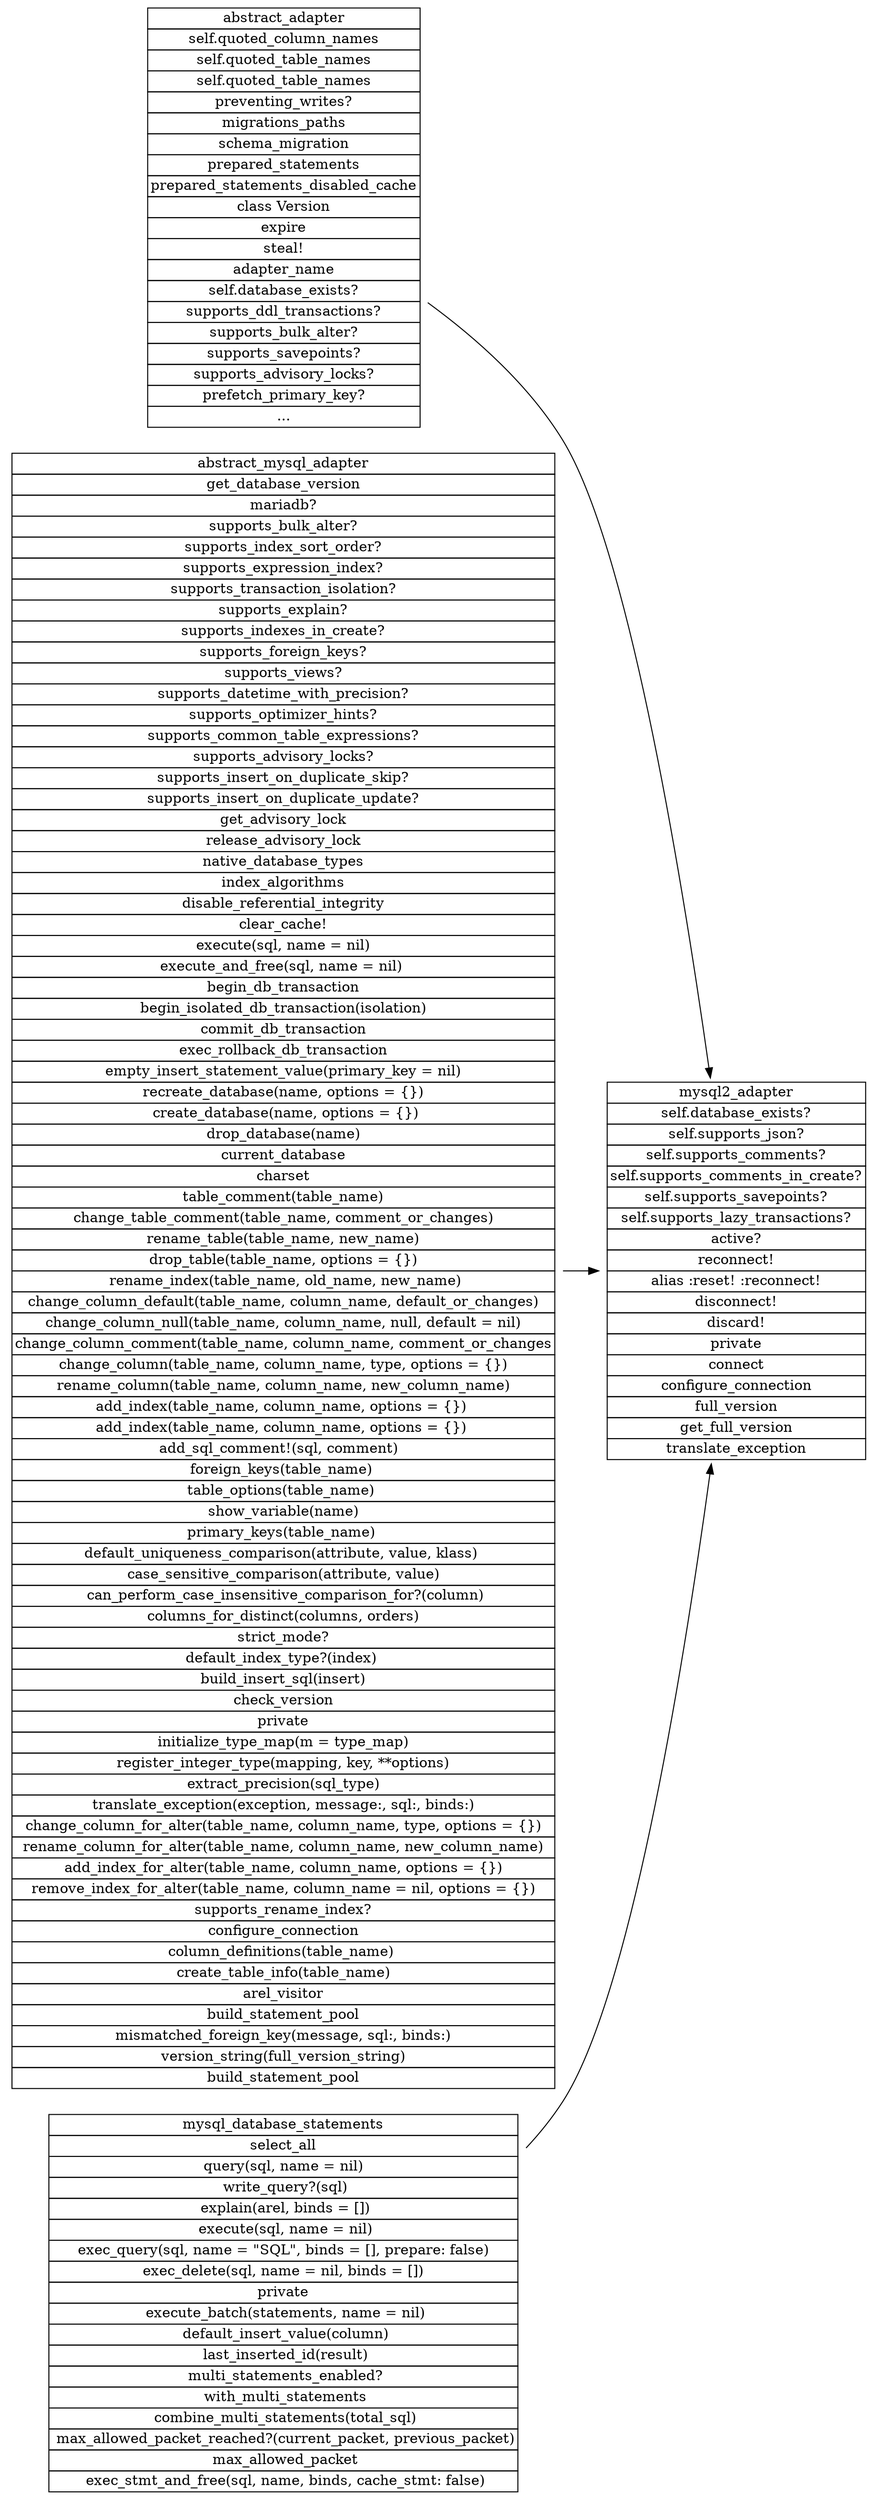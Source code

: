# http://www.graphviz.org/

digraph G {
    rank=same
    rankdir=LR
    

	 abstract_adapter 
		[shape=none,label = <<table border="0" cellspacing="0" cellborder="1">
	 
		<tr><td>abstract_adapter</td></tr>
	  
             <tr>
              <td>self.quoted_column_names</td>
              
             </tr>
             <tr>
              <td>self.quoted_table_names</td>
            
             </tr>
             <tr>
              <td>self.quoted_table_names</td>
             </tr>
            <tr>
              <td>preventing_writes?</td>
             </tr>
             <tr>
              <td>migrations_paths</td>
             </tr>
              <tr>
              <td>schema_migration</td>
             </tr>
             <tr>
              <td>prepared_statements</td>
             </tr>
              <tr>
              <td>prepared_statements_disabled_cache</td>
             </tr>
              <tr>
              <td>class Version</td>
             </tr>
              <tr>
              <td>expire</td>
             </tr>
              <tr>
              <td>steal!</td>
             </tr>
              <tr>
              <td>adapter_name</td>
             </tr>
              <tr>
              <td>self.database_exists?</td>
             </tr>
             <tr>
              <td>supports_ddl_transactions?</td>
             </tr>
              <tr>
              <td>supports_bulk_alter?</td>
             </tr>
              <tr>
              <td>supports_savepoints?</td>
             </tr>
              <tr>
              <td>supports_advisory_locks?</td>
             </tr>
              <tr>
              <td>prefetch_primary_key?</td>
             </tr>
               <tr>
              <td>...</td>
             </tr>
        </table>>];
	    
    	
	
		
	
	
	 mysql2_adapter 
	    [shape=none,
	   label =  <<table border="0" cellspacing="0" cellborder="1">
	     <tr>
              <td>mysql2_adapter</td>
         </tr>
       
	     <tr>
              <td>self.database_exists?</td>
         </tr>
          <tr>
              <td>self.supports_json?</td>
         </tr>
           <tr>
              <td>self.supports_comments?</td>
         </tr>
          <tr>
              <td>self.supports_comments_in_create?</td>
         </tr>
          <tr>
              <td>self.supports_savepoints?</td>
         </tr>
                   <tr>
              <td>self.supports_lazy_transactions?</td>
         </tr>
         <tr>
         <td>active?</td>
         </tr>

          <tr>
         <td>reconnect!</td>
         </tr>

          <tr>
         <td>alias :reset! :reconnect!</td>
         </tr>

          <tr>
         <td>disconnect!</td>
         </tr>

          <tr>
         <td>discard!</td>
         </tr>
        
        <tr>
         <td>private</td>
         </tr>

          <tr>
         <td>connect</td>
         </tr>

     <tr>
         <td>configure_connection</td>
         </tr>
	   <tr>
         <td>full_version</td>
         </tr>
	   <tr>
         <td>get_full_version</td>
         </tr>
            <tr>
         <td>translate_exception</td>
         </tr>
	    </table>>];
    
    
  abstract_mysql_adapter[
      shape=none,
      label=<<table border="0" cellspacing="0" cellborder="1">
      <tr>
              <td>abstract_mysql_adapter</td>
         </tr>
       <tr>
              <td>get_database_version</td>
         </tr>
           <tr>
              <td>mariadb?</td>
         </tr>
          <tr>
              <td>supports_bulk_alter?</td>
         </tr>
         <tr>
              <td>supports_index_sort_order?</td>
         </tr>
          <tr>
              <td>supports_expression_index?</td>
         </tr>

          <tr>
              <td>supports_transaction_isolation?</td>
         </tr>

           <tr>
              <td>supports_explain?</td>
         </tr>

          <tr>
              <td>supports_indexes_in_create?</td>
         </tr>

           <tr>
              <td>supports_foreign_keys?</td>
         </tr>
          <tr>
              <td>supports_views?</td>
         </tr>

          <tr>
              <td>supports_datetime_with_precision?</td>
         </tr>


          <tr>
              <td>supports_optimizer_hints?</td>
         </tr>

          <tr>
              <td>supports_common_table_expressions?</td>
         </tr>

          <tr>
              <td>supports_advisory_locks?</td>
         </tr>
          <tr>
              <td>supports_insert_on_duplicate_skip?</td>
         </tr>
                   <tr>
              <td>supports_insert_on_duplicate_update?</td>
         </tr>
        <tr>
              <td>get_advisory_lock</td>
         </tr>

            <tr>
              <td>release_advisory_lock</td>
         </tr>

           <tr>
              <td>native_database_types</td>
         </tr>

               <tr>
              <td>index_algorithms</td>
         </tr>

        <tr>
              <td>disable_referential_integrity</td>
         </tr>


  <tr>
              <td>clear_cache!</td>
         </tr>
  <tr>
              <td>execute(sql, name = nil)</td>
         </tr>
  <tr>
              <td>execute_and_free(sql, name = nil) </td>
         </tr>
           <tr>
              <td>begin_db_transaction</td>
         </tr>
           <tr>
              <td>begin_isolated_db_transaction(isolation)</td>
         </tr>

           <tr>
              <td>commit_db_transaction</td>
         </tr>

           <tr>
              <td>exec_rollback_db_transaction</td>
         </tr>

           <tr>
              <td>empty_insert_statement_value(primary_key = nil)</td>
         </tr>
           <tr>
              <td>recreate_database(name, options = {})</td>
         </tr>

           <tr>
              <td> create_database(name, options = {})</td>
         </tr>
           <tr>
              <td>drop_database(name)</td>
         </tr>

   <tr>
              <td>current_database</td>
         </tr>

            <tr>
              <td>charset</td>
         </tr>

            <tr>
              <td>table_comment(table_name)</td>
         </tr>

            <tr>
              <td>change_table_comment(table_name, comment_or_changes)</td>
         </tr>

              <tr>
              <td>rename_table(table_name, new_name)</td>
         </tr>

      <tr>
              <td>drop_table(table_name, options = {})</td>
         </tr>

      <tr>
              <td> rename_index(table_name, old_name, new_name)</td>
         </tr>

      <tr>
              <td>change_column_default(table_name, column_name, default_or_changes)</td>
         </tr>

    <tr>
              <td> change_column_null(table_name, column_name, null, default = nil) </td>
         </tr>

    <tr>
              <td>change_column_comment(table_name, column_name, comment_or_changes</td>
         </tr>


    <tr>
              <td>change_column(table_name, column_name, type, options = {})</td>
         </tr>


    <tr>
              <td>rename_column(table_name, column_name, new_column_name)</td>
         </tr>


    <tr>
              <td>add_index(table_name, column_name, options = {}) </td>
         </tr>

    <tr>
              <td>add_index(table_name, column_name, options = {}) </td>
         </tr>
             <tr>
              <td>add_sql_comment!(sql, comment)  </td>
         </tr>
             <tr>
              <td>foreign_keys(table_name) </td>
         </tr>

        
        <tr>
              <td>table_options(table_name) </td>
         </tr>

        <tr>
              <td>show_variable(name)</td>
         </tr>

           <tr>
              <td>primary_keys(table_name) </td>
         </tr>


           <tr>
              <td>default_uniqueness_comparison(attribute, value, klass) </td>
         </tr>

           <tr>
              <td>case_sensitive_comparison(attribute, value)</td>
         </tr>

           <tr>
              <td> can_perform_case_insensitive_comparison_for?(column)</td>
         </tr>

          <tr>
              <td>columns_for_distinct(columns, orders)</td>
         </tr>
  <tr>
              <td>strict_mode?</td>
         </tr>

  <tr>
              <td>default_index_type?(index) </td>
         </tr>

           <tr>
              <td>build_insert_sql(insert)</td>
         </tr>

           <tr>
              <td>check_version</td>
         </tr>

           <tr>
              <td>private</td>
         </tr>
           <tr>
              <td>initialize_type_map(m = type_map)</td>
         </tr>

           <tr>
              <td>register_integer_type(mapping, key, **options)</td>
         </tr>

           <tr>
              <td>extract_precision(sql_type)</td>
         </tr>


           <tr>
              <td>translate_exception(exception, message:, sql:, binds:)</td>
         </tr>

           <tr>
              <td>change_column_for_alter(table_name, column_name, type, options = {})</td>
         </tr>

        <tr>
              <td>rename_column_for_alter(table_name, column_name, new_column_name)</td>
         </tr>

        <tr>
              <td>add_index_for_alter(table_name, column_name, options = {})</td>
         </tr>

           <tr>
              <td>remove_index_for_alter(table_name, column_name = nil, options = {})</td>
         </tr>

           <tr>
              <td>supports_rename_index?</td>
         </tr>

           <tr>
              <td>configure_connection</td>
         </tr>

           <tr>
              <td>column_definitions(table_name) </td>
         </tr>


           <tr>
              <td>create_table_info(table_name)</td>
         </tr>


           <tr>
              <td>arel_visitor</td>
         </tr>


           <tr>
              <td>build_statement_pool</td>
         </tr>


          <tr>
              <td>mismatched_foreign_key(message, sql:, binds:)</td>
         </tr>

          <tr>
              <td>version_string(full_version_string)</td>
         </tr>

          <tr>
              <td>build_statement_pool</td>
         </tr>

       </table>>];

 

mysql_database_statements[
      shape=none,
      label=<<table border="0" cellspacing="0" cellborder="1">
      <tr>
              <td>mysql_database_statements</td>
         </tr>
       <tr>
              <td>select_all</td>
         </tr>
           <tr>
              <td>query(sql, name = nil)</td>
         </tr>
          <tr>
              <td> write_query?(sql)</td>
         </tr>

          <tr>
              <td> explain(arel, binds = [])</td>
         </tr>

          <tr>
              <td> execute(sql, name = nil)</td>
         </tr>

          <tr>
              <td>exec_query(sql, name = "SQL", binds = [], prepare: false)</td>
         </tr>

        <tr>
              <td>exec_delete(sql, name = nil, binds = [])</td>
         </tr>

     <tr>
              <td>private</td>
         </tr>

     <tr>
              <td> execute_batch(statements, name = nil)</td>
         </tr>

  <tr>
              <td> default_insert_value(column)</td>
         </tr>


  <tr>
              <td> last_inserted_id(result)</td>
         </tr>
 <tr>
              <td> multi_statements_enabled?</td>
         </tr>

          <tr>
              <td> with_multi_statements</td>
         </tr>

           <tr>
              <td> combine_multi_statements(total_sql)</td>
         </tr>

  <tr>
              <td> max_allowed_packet_reached?(current_packet, previous_packet)</td>
         </tr>

           <tr>
              <td> max_allowed_packet</td>
         </tr>

            <tr>
              <td> exec_stmt_and_free(sql, name, binds, cache_stmt: false)</td>
         </tr>

          
       </table>>];

       abstract_adapter -> mysql2_adapter;
    abstract_mysql_adapter -> mysql2_adapter;
    mysql_database_statements -> mysql2_adapter;
}

